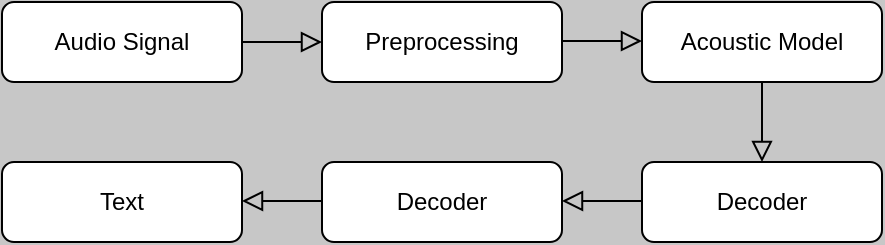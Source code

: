 <mxfile version="14.5.1" type="github">
  <diagram id="C5RBs43oDa-KdzZeNtuy" name="Page-1">
    <mxGraphModel dx="782" dy="478" grid="1" gridSize="10" guides="1" tooltips="1" connect="1" arrows="1" fold="1" page="1" pageScale="1" pageWidth="827" pageHeight="1169" background="#C7C7C7" math="0" shadow="0">
      <root>
        <mxCell id="WIyWlLk6GJQsqaUBKTNV-0" />
        <mxCell id="WIyWlLk6GJQsqaUBKTNV-1" parent="WIyWlLk6GJQsqaUBKTNV-0" />
        <mxCell id="WIyWlLk6GJQsqaUBKTNV-3" value="Audio Signal" style="rounded=1;whiteSpace=wrap;html=1;fontSize=12;glass=0;strokeWidth=1;shadow=0;" parent="WIyWlLk6GJQsqaUBKTNV-1" vertex="1">
          <mxGeometry x="80" y="40" width="120" height="40" as="geometry" />
        </mxCell>
        <mxCell id="AT62vuJ9jF68VO8z6YqI-0" value="" style="rounded=0;html=1;jettySize=auto;orthogonalLoop=1;fontSize=11;endArrow=block;endFill=0;endSize=8;strokeWidth=1;shadow=0;labelBackgroundColor=none;edgeStyle=orthogonalEdgeStyle;" edge="1" parent="WIyWlLk6GJQsqaUBKTNV-1">
          <mxGeometry relative="1" as="geometry">
            <mxPoint x="200" y="60" as="sourcePoint" />
            <mxPoint x="240" y="59.5" as="targetPoint" />
            <Array as="points">
              <mxPoint x="240" y="59.5" />
              <mxPoint x="240" y="59.5" />
            </Array>
          </mxGeometry>
        </mxCell>
        <mxCell id="AT62vuJ9jF68VO8z6YqI-1" value="Preprocessing" style="rounded=1;whiteSpace=wrap;html=1;fontSize=12;glass=0;strokeWidth=1;shadow=0;" vertex="1" parent="WIyWlLk6GJQsqaUBKTNV-1">
          <mxGeometry x="240" y="40" width="120" height="40" as="geometry" />
        </mxCell>
        <mxCell id="AT62vuJ9jF68VO8z6YqI-2" value="Acoustic Model" style="rounded=1;whiteSpace=wrap;html=1;fontSize=12;glass=0;strokeWidth=1;shadow=0;" vertex="1" parent="WIyWlLk6GJQsqaUBKTNV-1">
          <mxGeometry x="400" y="40" width="120" height="40" as="geometry" />
        </mxCell>
        <mxCell id="AT62vuJ9jF68VO8z6YqI-3" value="Decoder" style="rounded=1;whiteSpace=wrap;html=1;fontSize=12;glass=0;strokeWidth=1;shadow=0;" vertex="1" parent="WIyWlLk6GJQsqaUBKTNV-1">
          <mxGeometry x="400" y="120" width="120" height="40" as="geometry" />
        </mxCell>
        <mxCell id="AT62vuJ9jF68VO8z6YqI-4" value="" style="rounded=0;html=1;jettySize=auto;orthogonalLoop=1;fontSize=11;endArrow=block;endFill=0;endSize=8;strokeWidth=1;shadow=0;labelBackgroundColor=none;edgeStyle=orthogonalEdgeStyle;" edge="1" parent="WIyWlLk6GJQsqaUBKTNV-1">
          <mxGeometry relative="1" as="geometry">
            <mxPoint x="360" y="59.5" as="sourcePoint" />
            <mxPoint x="400" y="59.5" as="targetPoint" />
            <Array as="points">
              <mxPoint x="400" y="59.5" />
              <mxPoint x="400" y="59.5" />
            </Array>
          </mxGeometry>
        </mxCell>
        <mxCell id="AT62vuJ9jF68VO8z6YqI-6" value="" style="rounded=0;html=1;jettySize=auto;orthogonalLoop=1;fontSize=11;endArrow=block;endFill=0;endSize=8;strokeWidth=1;shadow=0;labelBackgroundColor=none;edgeStyle=orthogonalEdgeStyle;" edge="1" parent="WIyWlLk6GJQsqaUBKTNV-1">
          <mxGeometry relative="1" as="geometry">
            <mxPoint x="460" y="80" as="sourcePoint" />
            <mxPoint x="460" y="120" as="targetPoint" />
            <Array as="points">
              <mxPoint x="460" y="120" />
              <mxPoint x="460" y="120" />
            </Array>
          </mxGeometry>
        </mxCell>
        <mxCell id="AT62vuJ9jF68VO8z6YqI-7" value="Decoder" style="rounded=1;whiteSpace=wrap;html=1;fontSize=12;glass=0;strokeWidth=1;shadow=0;" vertex="1" parent="WIyWlLk6GJQsqaUBKTNV-1">
          <mxGeometry x="240" y="120" width="120" height="40" as="geometry" />
        </mxCell>
        <mxCell id="AT62vuJ9jF68VO8z6YqI-12" value="Text" style="rounded=1;whiteSpace=wrap;html=1;fontSize=12;glass=0;strokeWidth=1;shadow=0;" vertex="1" parent="WIyWlLk6GJQsqaUBKTNV-1">
          <mxGeometry x="80" y="120" width="120" height="40" as="geometry" />
        </mxCell>
        <mxCell id="AT62vuJ9jF68VO8z6YqI-13" value="" style="rounded=0;html=1;jettySize=auto;orthogonalLoop=1;fontSize=11;endArrow=block;endFill=0;endSize=8;strokeWidth=1;shadow=0;labelBackgroundColor=none;edgeStyle=orthogonalEdgeStyle;" edge="1" parent="WIyWlLk6GJQsqaUBKTNV-1">
          <mxGeometry relative="1" as="geometry">
            <mxPoint x="400" y="139.5" as="sourcePoint" />
            <mxPoint x="360" y="139.5" as="targetPoint" />
            <Array as="points">
              <mxPoint x="360" y="139.5" />
              <mxPoint x="360" y="139.5" />
            </Array>
          </mxGeometry>
        </mxCell>
        <mxCell id="AT62vuJ9jF68VO8z6YqI-17" value="" style="rounded=0;html=1;jettySize=auto;orthogonalLoop=1;fontSize=11;endArrow=block;endFill=0;endSize=8;strokeWidth=1;shadow=0;labelBackgroundColor=none;edgeStyle=orthogonalEdgeStyle;" edge="1" parent="WIyWlLk6GJQsqaUBKTNV-1">
          <mxGeometry relative="1" as="geometry">
            <mxPoint x="240" y="139.5" as="sourcePoint" />
            <mxPoint x="200" y="139.5" as="targetPoint" />
            <Array as="points">
              <mxPoint x="200" y="139.5" />
              <mxPoint x="200" y="139.5" />
            </Array>
          </mxGeometry>
        </mxCell>
      </root>
    </mxGraphModel>
  </diagram>
</mxfile>
